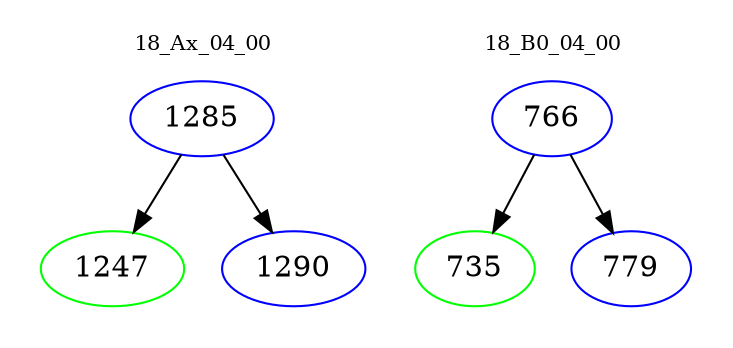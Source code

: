digraph{
subgraph cluster_0 {
color = white
label = "18_Ax_04_00";
fontsize=10;
T0_1285 [label="1285", color="blue"]
T0_1285 -> T0_1247 [color="black"]
T0_1247 [label="1247", color="green"]
T0_1285 -> T0_1290 [color="black"]
T0_1290 [label="1290", color="blue"]
}
subgraph cluster_1 {
color = white
label = "18_B0_04_00";
fontsize=10;
T1_766 [label="766", color="blue"]
T1_766 -> T1_735 [color="black"]
T1_735 [label="735", color="green"]
T1_766 -> T1_779 [color="black"]
T1_779 [label="779", color="blue"]
}
}

